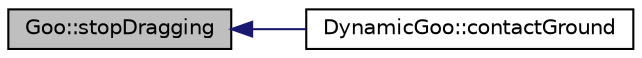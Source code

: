 digraph G
{
  edge [fontname="Helvetica",fontsize="10",labelfontname="Helvetica",labelfontsize="10"];
  node [fontname="Helvetica",fontsize="10",shape=record];
  rankdir="LR";
  Node1 [label="Goo::stopDragging",height=0.2,width=0.4,color="black", fillcolor="grey75", style="filled" fontcolor="black"];
  Node1 -> Node2 [dir="back",color="midnightblue",fontsize="10",style="solid",fontname="Helvetica"];
  Node2 [label="DynamicGoo::contactGround",height=0.2,width=0.4,color="black", fillcolor="white", style="filled",URL="$d6/d97/classDynamicGoo.html#ac9db157f0df5a17a426b2f9041b55b64"];
}
